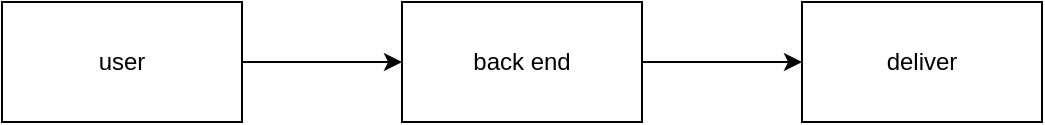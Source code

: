 <mxfile version="23.1.1" type="github">
  <diagram name="Page-1" id="RvBpNm5tI7wFo6jemq8f">
    <mxGraphModel dx="898" dy="405" grid="1" gridSize="10" guides="1" tooltips="1" connect="1" arrows="1" fold="1" page="1" pageScale="1" pageWidth="827" pageHeight="1169" math="0" shadow="0">
      <root>
        <mxCell id="0" />
        <mxCell id="1" parent="0" />
        <mxCell id="GNUXXdyG9QL1RX1jCsbs-4" value="" style="edgeStyle=orthogonalEdgeStyle;rounded=0;orthogonalLoop=1;jettySize=auto;html=1;" edge="1" parent="1" source="GNUXXdyG9QL1RX1jCsbs-1" target="GNUXXdyG9QL1RX1jCsbs-3">
          <mxGeometry relative="1" as="geometry" />
        </mxCell>
        <mxCell id="GNUXXdyG9QL1RX1jCsbs-1" value="user" style="rounded=0;whiteSpace=wrap;html=1;" vertex="1" parent="1">
          <mxGeometry x="70" y="120" width="120" height="60" as="geometry" />
        </mxCell>
        <mxCell id="GNUXXdyG9QL1RX1jCsbs-6" value="" style="edgeStyle=orthogonalEdgeStyle;rounded=0;orthogonalLoop=1;jettySize=auto;html=1;" edge="1" parent="1" source="GNUXXdyG9QL1RX1jCsbs-3" target="GNUXXdyG9QL1RX1jCsbs-5">
          <mxGeometry relative="1" as="geometry" />
        </mxCell>
        <mxCell id="GNUXXdyG9QL1RX1jCsbs-3" value="back end" style="rounded=0;whiteSpace=wrap;html=1;" vertex="1" parent="1">
          <mxGeometry x="270" y="120" width="120" height="60" as="geometry" />
        </mxCell>
        <mxCell id="GNUXXdyG9QL1RX1jCsbs-5" value="deliver" style="rounded=0;whiteSpace=wrap;html=1;" vertex="1" parent="1">
          <mxGeometry x="470" y="120" width="120" height="60" as="geometry" />
        </mxCell>
      </root>
    </mxGraphModel>
  </diagram>
</mxfile>
